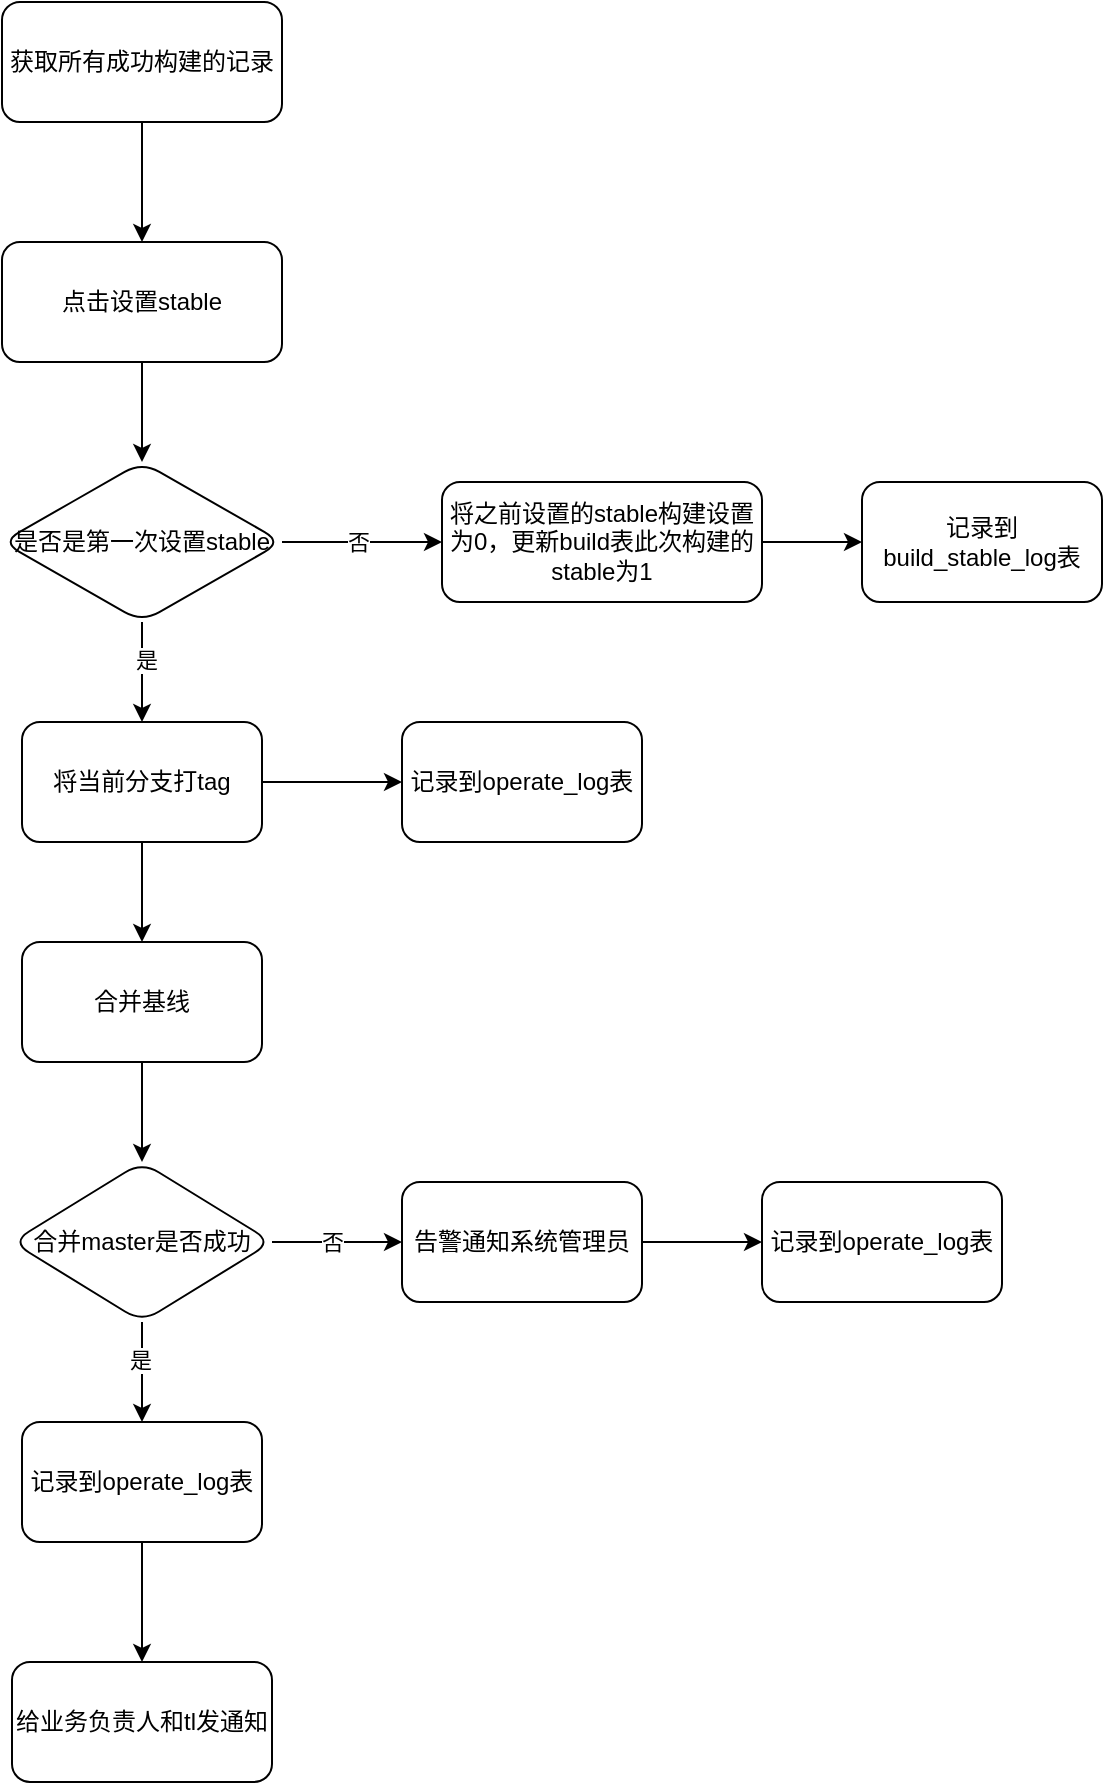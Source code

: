 <mxfile version="22.1.11" type="github">
  <diagram name="第 1 页" id="67K8c02Mb7CR_brThZ4o">
    <mxGraphModel dx="2074" dy="1146" grid="1" gridSize="10" guides="1" tooltips="1" connect="1" arrows="1" fold="1" page="1" pageScale="1" pageWidth="827" pageHeight="1169" math="0" shadow="0">
      <root>
        <mxCell id="0" />
        <mxCell id="1" parent="0" />
        <mxCell id="hhd8s7zhzYB81NyCpZZc-3" value="" style="edgeStyle=orthogonalEdgeStyle;rounded=0;orthogonalLoop=1;jettySize=auto;html=1;" parent="1" source="hhd8s7zhzYB81NyCpZZc-1" target="hhd8s7zhzYB81NyCpZZc-2" edge="1">
          <mxGeometry relative="1" as="geometry" />
        </mxCell>
        <mxCell id="hhd8s7zhzYB81NyCpZZc-1" value="获取所有成功构建的记录" style="rounded=1;whiteSpace=wrap;html=1;" parent="1" vertex="1">
          <mxGeometry x="200" y="40" width="140" height="60" as="geometry" />
        </mxCell>
        <mxCell id="hhd8s7zhzYB81NyCpZZc-5" value="" style="edgeStyle=orthogonalEdgeStyle;rounded=0;orthogonalLoop=1;jettySize=auto;html=1;" parent="1" source="hhd8s7zhzYB81NyCpZZc-2" target="hhd8s7zhzYB81NyCpZZc-4" edge="1">
          <mxGeometry relative="1" as="geometry" />
        </mxCell>
        <mxCell id="hhd8s7zhzYB81NyCpZZc-2" value="点击设置stable" style="whiteSpace=wrap;html=1;rounded=1;" parent="1" vertex="1">
          <mxGeometry x="200" y="160" width="140" height="60" as="geometry" />
        </mxCell>
        <mxCell id="hhd8s7zhzYB81NyCpZZc-11" value="" style="edgeStyle=orthogonalEdgeStyle;rounded=0;orthogonalLoop=1;jettySize=auto;html=1;" parent="1" source="hhd8s7zhzYB81NyCpZZc-4" target="hhd8s7zhzYB81NyCpZZc-10" edge="1">
          <mxGeometry relative="1" as="geometry" />
        </mxCell>
        <mxCell id="hhd8s7zhzYB81NyCpZZc-14" value="否" style="edgeLabel;html=1;align=center;verticalAlign=middle;resizable=0;points=[];" parent="hhd8s7zhzYB81NyCpZZc-11" vertex="1" connectable="0">
          <mxGeometry x="-0.067" relative="1" as="geometry">
            <mxPoint as="offset" />
          </mxGeometry>
        </mxCell>
        <mxCell id="hhd8s7zhzYB81NyCpZZc-30" value="" style="edgeStyle=orthogonalEdgeStyle;rounded=0;orthogonalLoop=1;jettySize=auto;html=1;" parent="1" source="hhd8s7zhzYB81NyCpZZc-4" target="hhd8s7zhzYB81NyCpZZc-29" edge="1">
          <mxGeometry relative="1" as="geometry" />
        </mxCell>
        <mxCell id="hhd8s7zhzYB81NyCpZZc-31" value="是" style="edgeLabel;html=1;align=center;verticalAlign=middle;resizable=0;points=[];" parent="hhd8s7zhzYB81NyCpZZc-30" vertex="1" connectable="0">
          <mxGeometry x="-0.273" y="2" relative="1" as="geometry">
            <mxPoint y="1" as="offset" />
          </mxGeometry>
        </mxCell>
        <mxCell id="hhd8s7zhzYB81NyCpZZc-4" value="是否是第一次设置stable" style="rhombus;whiteSpace=wrap;html=1;rounded=1;" parent="1" vertex="1">
          <mxGeometry x="200" y="270" width="140" height="80" as="geometry" />
        </mxCell>
        <mxCell id="hhd8s7zhzYB81NyCpZZc-16" value="" style="edgeStyle=orthogonalEdgeStyle;rounded=0;orthogonalLoop=1;jettySize=auto;html=1;" parent="1" source="hhd8s7zhzYB81NyCpZZc-6" target="hhd8s7zhzYB81NyCpZZc-15" edge="1">
          <mxGeometry relative="1" as="geometry" />
        </mxCell>
        <mxCell id="hhd8s7zhzYB81NyCpZZc-6" value="合并基线" style="whiteSpace=wrap;html=1;rounded=1;" parent="1" vertex="1">
          <mxGeometry x="210" y="510" width="120" height="60" as="geometry" />
        </mxCell>
        <mxCell id="hhd8s7zhzYB81NyCpZZc-39" value="" style="edgeStyle=orthogonalEdgeStyle;rounded=0;orthogonalLoop=1;jettySize=auto;html=1;" parent="1" source="hhd8s7zhzYB81NyCpZZc-10" target="hhd8s7zhzYB81NyCpZZc-38" edge="1">
          <mxGeometry relative="1" as="geometry" />
        </mxCell>
        <mxCell id="hhd8s7zhzYB81NyCpZZc-10" value="将之前设置的stable构建设置为0，更新build表此次构建的stable为1" style="whiteSpace=wrap;html=1;rounded=1;" parent="1" vertex="1">
          <mxGeometry x="420" y="280" width="160" height="60" as="geometry" />
        </mxCell>
        <mxCell id="hhd8s7zhzYB81NyCpZZc-41" value="" style="edgeStyle=orthogonalEdgeStyle;rounded=0;orthogonalLoop=1;jettySize=auto;html=1;" parent="1" source="hhd8s7zhzYB81NyCpZZc-12" target="hhd8s7zhzYB81NyCpZZc-40" edge="1">
          <mxGeometry relative="1" as="geometry" />
        </mxCell>
        <mxCell id="hhd8s7zhzYB81NyCpZZc-12" value="记录到operate_log表" style="whiteSpace=wrap;html=1;rounded=1;" parent="1" vertex="1">
          <mxGeometry x="210" y="750" width="120" height="60" as="geometry" />
        </mxCell>
        <mxCell id="hhd8s7zhzYB81NyCpZZc-18" value="" style="edgeStyle=orthogonalEdgeStyle;rounded=0;orthogonalLoop=1;jettySize=auto;html=1;" parent="1" source="hhd8s7zhzYB81NyCpZZc-15" target="hhd8s7zhzYB81NyCpZZc-12" edge="1">
          <mxGeometry relative="1" as="geometry" />
        </mxCell>
        <mxCell id="hhd8s7zhzYB81NyCpZZc-25" value="是" style="edgeLabel;html=1;align=center;verticalAlign=middle;resizable=0;points=[];" parent="hhd8s7zhzYB81NyCpZZc-18" vertex="1" connectable="0">
          <mxGeometry x="-0.24" y="-1" relative="1" as="geometry">
            <mxPoint as="offset" />
          </mxGeometry>
        </mxCell>
        <mxCell id="hhd8s7zhzYB81NyCpZZc-20" value="" style="edgeStyle=orthogonalEdgeStyle;rounded=0;orthogonalLoop=1;jettySize=auto;html=1;" parent="1" source="hhd8s7zhzYB81NyCpZZc-15" target="hhd8s7zhzYB81NyCpZZc-19" edge="1">
          <mxGeometry relative="1" as="geometry" />
        </mxCell>
        <mxCell id="hhd8s7zhzYB81NyCpZZc-21" value="否" style="edgeLabel;html=1;align=center;verticalAlign=middle;resizable=0;points=[];" parent="hhd8s7zhzYB81NyCpZZc-20" vertex="1" connectable="0">
          <mxGeometry x="-0.082" relative="1" as="geometry">
            <mxPoint as="offset" />
          </mxGeometry>
        </mxCell>
        <mxCell id="hhd8s7zhzYB81NyCpZZc-15" value="合并master是否成功" style="rhombus;whiteSpace=wrap;html=1;rounded=1;" parent="1" vertex="1">
          <mxGeometry x="205" y="620" width="130" height="80" as="geometry" />
        </mxCell>
        <mxCell id="hhd8s7zhzYB81NyCpZZc-44" value="" style="edgeStyle=orthogonalEdgeStyle;rounded=0;orthogonalLoop=1;jettySize=auto;html=1;" parent="1" source="hhd8s7zhzYB81NyCpZZc-19" target="hhd8s7zhzYB81NyCpZZc-42" edge="1">
          <mxGeometry relative="1" as="geometry" />
        </mxCell>
        <mxCell id="hhd8s7zhzYB81NyCpZZc-19" value="告警通知系统管理员" style="whiteSpace=wrap;html=1;rounded=1;" parent="1" vertex="1">
          <mxGeometry x="400" y="630" width="120" height="60" as="geometry" />
        </mxCell>
        <mxCell id="hhd8s7zhzYB81NyCpZZc-32" value="" style="edgeStyle=orthogonalEdgeStyle;rounded=0;orthogonalLoop=1;jettySize=auto;html=1;" parent="1" source="hhd8s7zhzYB81NyCpZZc-29" target="hhd8s7zhzYB81NyCpZZc-6" edge="1">
          <mxGeometry relative="1" as="geometry" />
        </mxCell>
        <mxCell id="hhd8s7zhzYB81NyCpZZc-34" value="" style="edgeStyle=orthogonalEdgeStyle;rounded=0;orthogonalLoop=1;jettySize=auto;html=1;" parent="1" source="hhd8s7zhzYB81NyCpZZc-29" target="hhd8s7zhzYB81NyCpZZc-33" edge="1">
          <mxGeometry relative="1" as="geometry" />
        </mxCell>
        <mxCell id="hhd8s7zhzYB81NyCpZZc-29" value="将当前分支打tag" style="whiteSpace=wrap;html=1;rounded=1;" parent="1" vertex="1">
          <mxGeometry x="210" y="400" width="120" height="60" as="geometry" />
        </mxCell>
        <mxCell id="hhd8s7zhzYB81NyCpZZc-33" value="记录到operate_log表" style="whiteSpace=wrap;html=1;rounded=1;" parent="1" vertex="1">
          <mxGeometry x="400" y="400" width="120" height="60" as="geometry" />
        </mxCell>
        <mxCell id="hhd8s7zhzYB81NyCpZZc-38" value="记录到build_stable_log表" style="whiteSpace=wrap;html=1;rounded=1;" parent="1" vertex="1">
          <mxGeometry x="630" y="280" width="120" height="60" as="geometry" />
        </mxCell>
        <mxCell id="hhd8s7zhzYB81NyCpZZc-40" value="给业务负责人和tl发通知" style="whiteSpace=wrap;html=1;rounded=1;" parent="1" vertex="1">
          <mxGeometry x="205" y="870" width="130" height="60" as="geometry" />
        </mxCell>
        <mxCell id="hhd8s7zhzYB81NyCpZZc-42" value="记录到operate_log表" style="whiteSpace=wrap;html=1;rounded=1;" parent="1" vertex="1">
          <mxGeometry x="580" y="630" width="120" height="60" as="geometry" />
        </mxCell>
      </root>
    </mxGraphModel>
  </diagram>
</mxfile>
